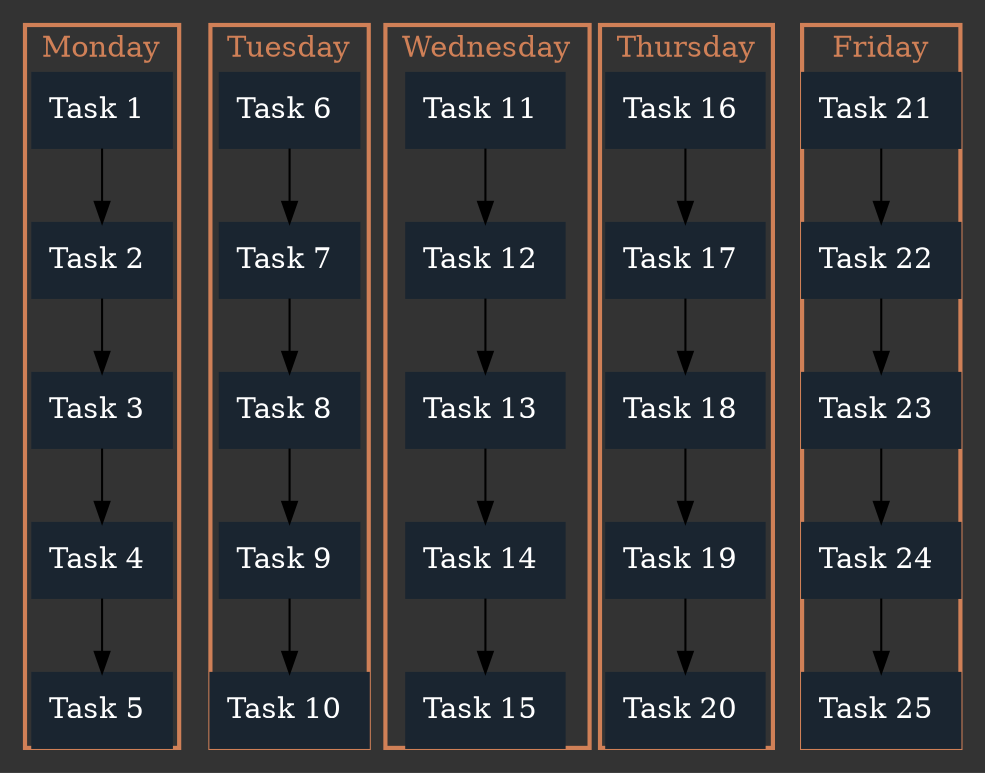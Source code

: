digraph G {
	bgcolor=gray20 margin=0
	node [color="#1A2530" fontcolor=white shape=box style=filled]
	"Task 1 "
	"Task 2 "
	"Task 3 "
	"Task 4 "
	"Task 5 "
	"Task 6 "
	"Task 7 "
	"Task 8 "
	"Task 9 "
	"Task 10 "
	"Task 11 "
	"Task 12 "
	"Task 13 "
	"Task 14 "
	"Task 15 "
	"Task 16 "
	"Task 17 "
	"Task 18 "
	"Task 19 "
	"Task 20 "
	"Task 21 "
	"Task 22 "
	"Task 23 "
	"Task 24 "
	"Task 25 "
	"Task 1 " -> "Task 2 "
	"Task 2 " -> "Task 3 "
	"Task 3 " -> "Task 4 "
	"Task 4 " -> "Task 5 "
	"Task 6 " -> "Task 7 "
	"Task 7 " -> "Task 8 "
	"Task 8 " -> "Task 9 "
	"Task 9 " -> "Task 10 "
	"Task 11 " -> "Task 12 "
	"Task 12 " -> "Task 13 "
	"Task 13 " -> "Task 14 "
	"Task 14 " -> "Task 15 "
	"Task 16 " -> "Task 17 "
	"Task 17 " -> "Task 18 "
	"Task 18 " -> "Task 19 "
	"Task 19 " -> "Task 20 "
	"Task 21 " -> "Task 22 "
	"Task 22 " -> "Task 23 "
	"Task 23 " -> "Task 24 "
	"Task 24 " -> "Task 25 "
	subgraph cluster_Monday {
		color="#D08057" fontcolor="#D08057" label=Monday shape=box style=bold
		"Task 1 "
	}
	subgraph cluster_Monday {
		color="#D08057" fontcolor="#D08057" label=Monday shape=box style=bold
		"Task 2 "
	}
	subgraph cluster_Monday {
		color="#D08057" fontcolor="#D08057" label=Monday shape=box style=bold
		"Task 3 "
	}
	subgraph cluster_Monday {
		color="#D08057" fontcolor="#D08057" label=Monday shape=box style=bold
		"Task 4 "
	}
	subgraph cluster_Monday {
		color="#D08057" fontcolor="#D08057" label=Monday shape=box style=bold
		"Task 5 "
	}
	subgraph cluster_Tuesday {
		color="#D08057" fontcolor="#D08057" label=Tuesday shape=box style=bold
		"Task 6 "
	}
	subgraph cluster_Tuesday {
		color="#D08057" fontcolor="#D08057" label=Tuesday shape=box style=bold
		"Task 7 "
	}
	subgraph cluster_Tuesday {
		color="#D08057" fontcolor="#D08057" label=Tuesday shape=box style=bold
		"Task 8 "
	}
	subgraph cluster_Tuesday {
		color="#D08057" fontcolor="#D08057" label=Tuesday shape=box style=bold
		"Task 9 "
	}
	subgraph cluster_Tuesday {
		color="#D08057" fontcolor="#D08057" label=Tuesday shape=box style=bold
		"Task 10 "
	}
	subgraph cluster_Wednesday {
		color="#D08057" fontcolor="#D08057" label=Wednesday shape=box style=bold
		"Task 11 "
	}
	subgraph cluster_Wednesday {
		color="#D08057" fontcolor="#D08057" label=Wednesday shape=box style=bold
		"Task 12 "
	}
	subgraph cluster_Wednesday {
		color="#D08057" fontcolor="#D08057" label=Wednesday shape=box style=bold
		"Task 13 "
	}
	subgraph cluster_Wednesday {
		color="#D08057" fontcolor="#D08057" label=Wednesday shape=box style=bold
		"Task 14 "
	}
	subgraph cluster_Wednesday {
		color="#D08057" fontcolor="#D08057" label=Wednesday shape=box style=bold
		"Task 15 "
	}
	subgraph cluster_Thursday {
		color="#D08057" fontcolor="#D08057" label=Thursday shape=box style=bold
		"Task 16 "
	}
	subgraph cluster_Thursday {
		color="#D08057" fontcolor="#D08057" label=Thursday shape=box style=bold
		"Task 17 "
	}
	subgraph cluster_Thursday {
		color="#D08057" fontcolor="#D08057" label=Thursday shape=box style=bold
		"Task 18 "
	}
	subgraph cluster_Thursday {
		color="#D08057" fontcolor="#D08057" label=Thursday shape=box style=bold
		"Task 19 "
	}
	subgraph cluster_Thursday {
		color="#D08057" fontcolor="#D08057" label=Thursday shape=box style=bold
		"Task 20 "
	}
	subgraph cluster_Friday {
		color="#D08057" fontcolor="#D08057" label=Friday shape=box style=bold
		"Task 21 "
	}
	subgraph cluster_Friday {
		color="#D08057" fontcolor="#D08057" label=Friday shape=box style=bold
		"Task 22 "
	}
	subgraph cluster_Friday {
		color="#D08057" fontcolor="#D08057" label=Friday shape=box style=bold
		"Task 23 "
	}
	subgraph cluster_Friday {
		color="#D08057" fontcolor="#D08057" label=Friday shape=box style=bold
		"Task 24 "
	}
	subgraph cluster_Friday {
		color="#D08057" fontcolor="#D08057" label=Friday shape=box style=bold
		"Task 25 "
	}
}
